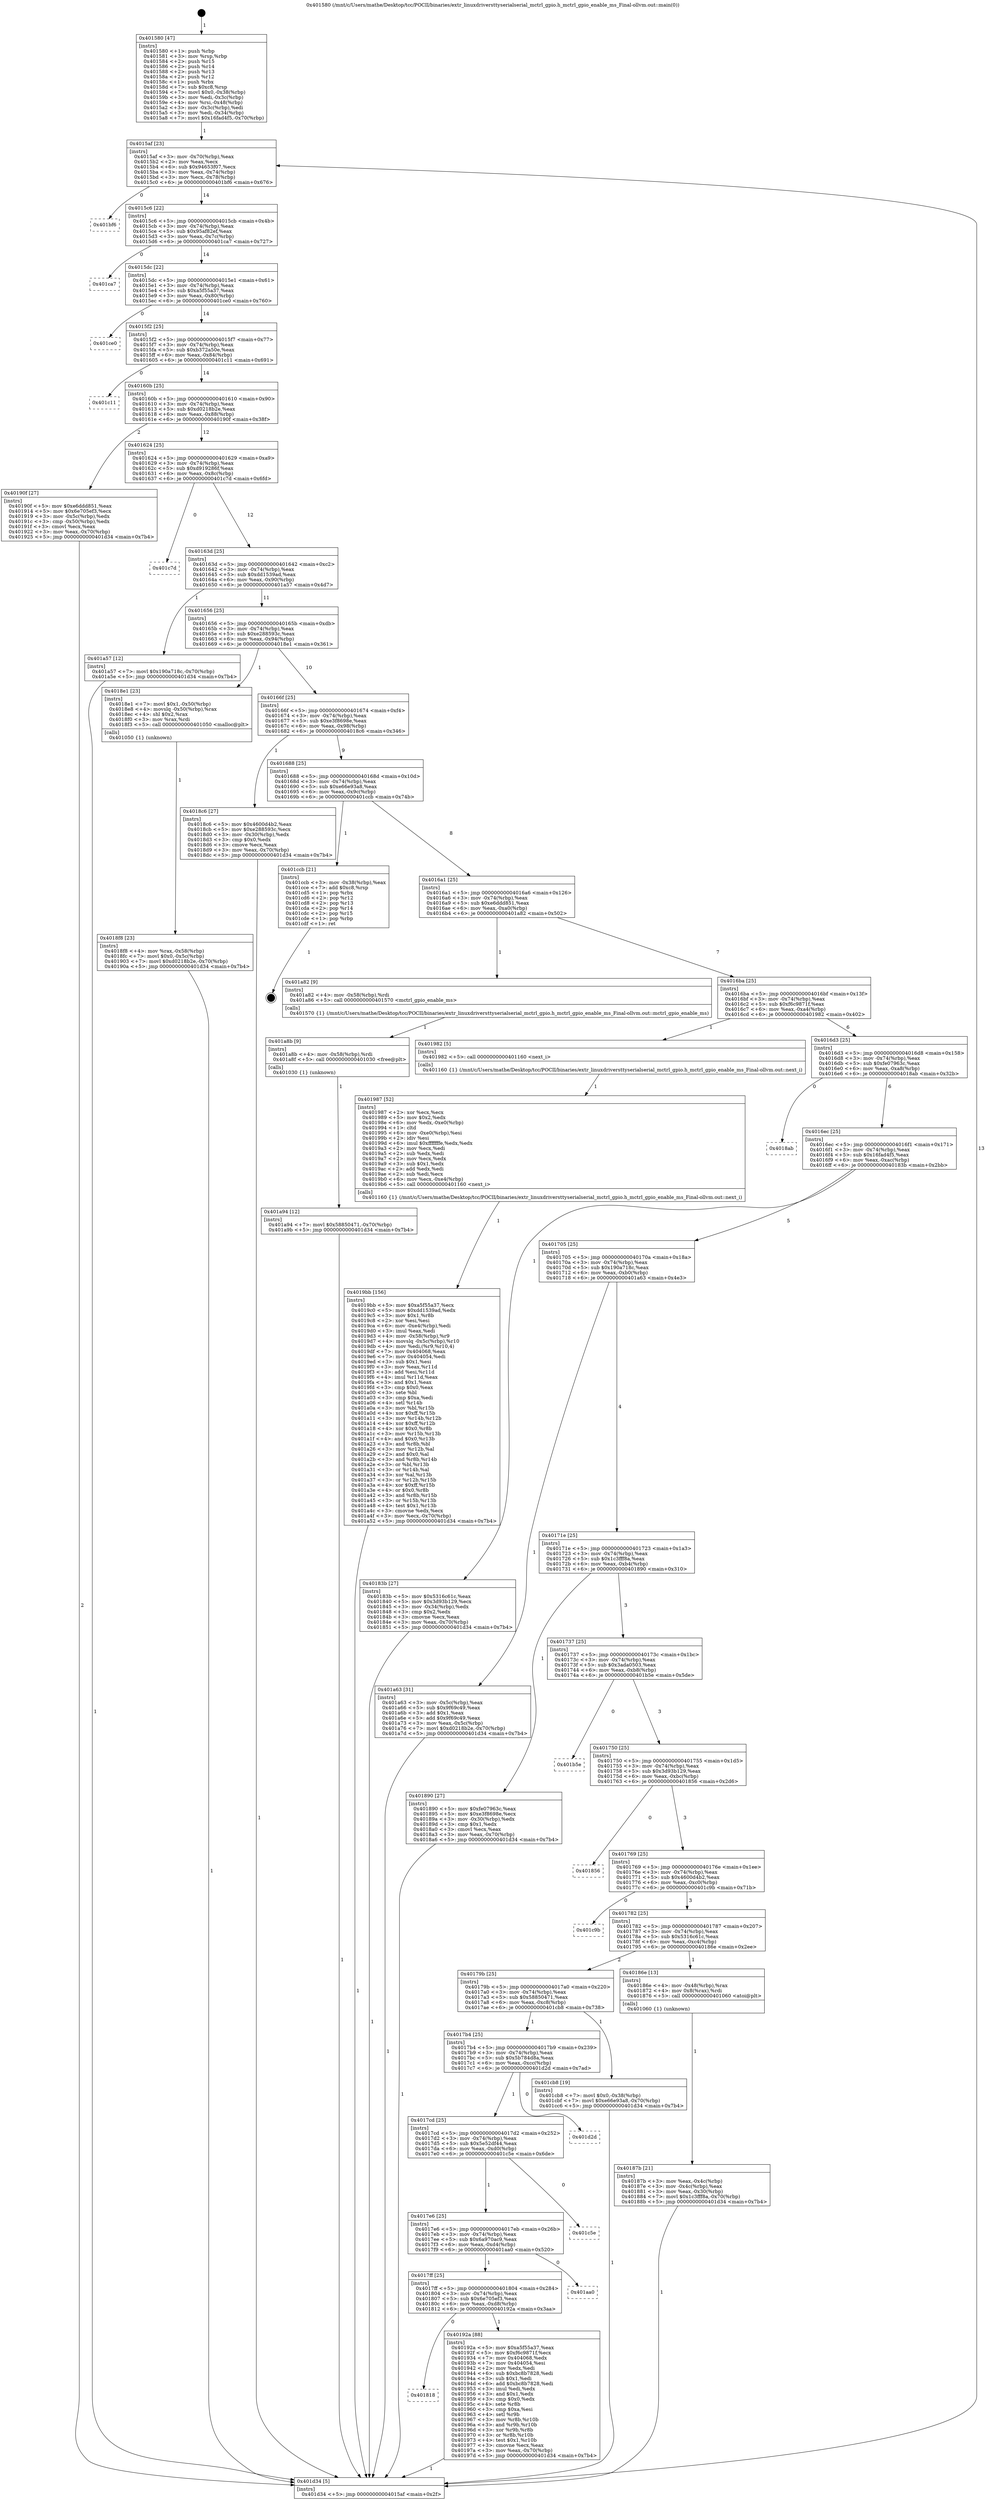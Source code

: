 digraph "0x401580" {
  label = "0x401580 (/mnt/c/Users/mathe/Desktop/tcc/POCII/binaries/extr_linuxdriversttyserialserial_mctrl_gpio.h_mctrl_gpio_enable_ms_Final-ollvm.out::main(0))"
  labelloc = "t"
  node[shape=record]

  Entry [label="",width=0.3,height=0.3,shape=circle,fillcolor=black,style=filled]
  "0x4015af" [label="{
     0x4015af [23]\l
     | [instrs]\l
     &nbsp;&nbsp;0x4015af \<+3\>: mov -0x70(%rbp),%eax\l
     &nbsp;&nbsp;0x4015b2 \<+2\>: mov %eax,%ecx\l
     &nbsp;&nbsp;0x4015b4 \<+6\>: sub $0x94653f07,%ecx\l
     &nbsp;&nbsp;0x4015ba \<+3\>: mov %eax,-0x74(%rbp)\l
     &nbsp;&nbsp;0x4015bd \<+3\>: mov %ecx,-0x78(%rbp)\l
     &nbsp;&nbsp;0x4015c0 \<+6\>: je 0000000000401bf6 \<main+0x676\>\l
  }"]
  "0x401bf6" [label="{
     0x401bf6\l
  }", style=dashed]
  "0x4015c6" [label="{
     0x4015c6 [22]\l
     | [instrs]\l
     &nbsp;&nbsp;0x4015c6 \<+5\>: jmp 00000000004015cb \<main+0x4b\>\l
     &nbsp;&nbsp;0x4015cb \<+3\>: mov -0x74(%rbp),%eax\l
     &nbsp;&nbsp;0x4015ce \<+5\>: sub $0x95af82ef,%eax\l
     &nbsp;&nbsp;0x4015d3 \<+3\>: mov %eax,-0x7c(%rbp)\l
     &nbsp;&nbsp;0x4015d6 \<+6\>: je 0000000000401ca7 \<main+0x727\>\l
  }"]
  Exit [label="",width=0.3,height=0.3,shape=circle,fillcolor=black,style=filled,peripheries=2]
  "0x401ca7" [label="{
     0x401ca7\l
  }", style=dashed]
  "0x4015dc" [label="{
     0x4015dc [22]\l
     | [instrs]\l
     &nbsp;&nbsp;0x4015dc \<+5\>: jmp 00000000004015e1 \<main+0x61\>\l
     &nbsp;&nbsp;0x4015e1 \<+3\>: mov -0x74(%rbp),%eax\l
     &nbsp;&nbsp;0x4015e4 \<+5\>: sub $0xa5f55a37,%eax\l
     &nbsp;&nbsp;0x4015e9 \<+3\>: mov %eax,-0x80(%rbp)\l
     &nbsp;&nbsp;0x4015ec \<+6\>: je 0000000000401ce0 \<main+0x760\>\l
  }"]
  "0x401a94" [label="{
     0x401a94 [12]\l
     | [instrs]\l
     &nbsp;&nbsp;0x401a94 \<+7\>: movl $0x58850471,-0x70(%rbp)\l
     &nbsp;&nbsp;0x401a9b \<+5\>: jmp 0000000000401d34 \<main+0x7b4\>\l
  }"]
  "0x401ce0" [label="{
     0x401ce0\l
  }", style=dashed]
  "0x4015f2" [label="{
     0x4015f2 [25]\l
     | [instrs]\l
     &nbsp;&nbsp;0x4015f2 \<+5\>: jmp 00000000004015f7 \<main+0x77\>\l
     &nbsp;&nbsp;0x4015f7 \<+3\>: mov -0x74(%rbp),%eax\l
     &nbsp;&nbsp;0x4015fa \<+5\>: sub $0xb372a50e,%eax\l
     &nbsp;&nbsp;0x4015ff \<+6\>: mov %eax,-0x84(%rbp)\l
     &nbsp;&nbsp;0x401605 \<+6\>: je 0000000000401c11 \<main+0x691\>\l
  }"]
  "0x401a8b" [label="{
     0x401a8b [9]\l
     | [instrs]\l
     &nbsp;&nbsp;0x401a8b \<+4\>: mov -0x58(%rbp),%rdi\l
     &nbsp;&nbsp;0x401a8f \<+5\>: call 0000000000401030 \<free@plt\>\l
     | [calls]\l
     &nbsp;&nbsp;0x401030 \{1\} (unknown)\l
  }"]
  "0x401c11" [label="{
     0x401c11\l
  }", style=dashed]
  "0x40160b" [label="{
     0x40160b [25]\l
     | [instrs]\l
     &nbsp;&nbsp;0x40160b \<+5\>: jmp 0000000000401610 \<main+0x90\>\l
     &nbsp;&nbsp;0x401610 \<+3\>: mov -0x74(%rbp),%eax\l
     &nbsp;&nbsp;0x401613 \<+5\>: sub $0xd0218b2e,%eax\l
     &nbsp;&nbsp;0x401618 \<+6\>: mov %eax,-0x88(%rbp)\l
     &nbsp;&nbsp;0x40161e \<+6\>: je 000000000040190f \<main+0x38f\>\l
  }"]
  "0x4019bb" [label="{
     0x4019bb [156]\l
     | [instrs]\l
     &nbsp;&nbsp;0x4019bb \<+5\>: mov $0xa5f55a37,%ecx\l
     &nbsp;&nbsp;0x4019c0 \<+5\>: mov $0xdd1539ad,%edx\l
     &nbsp;&nbsp;0x4019c5 \<+3\>: mov $0x1,%r8b\l
     &nbsp;&nbsp;0x4019c8 \<+2\>: xor %esi,%esi\l
     &nbsp;&nbsp;0x4019ca \<+6\>: mov -0xe4(%rbp),%edi\l
     &nbsp;&nbsp;0x4019d0 \<+3\>: imul %eax,%edi\l
     &nbsp;&nbsp;0x4019d3 \<+4\>: mov -0x58(%rbp),%r9\l
     &nbsp;&nbsp;0x4019d7 \<+4\>: movslq -0x5c(%rbp),%r10\l
     &nbsp;&nbsp;0x4019db \<+4\>: mov %edi,(%r9,%r10,4)\l
     &nbsp;&nbsp;0x4019df \<+7\>: mov 0x404068,%eax\l
     &nbsp;&nbsp;0x4019e6 \<+7\>: mov 0x404054,%edi\l
     &nbsp;&nbsp;0x4019ed \<+3\>: sub $0x1,%esi\l
     &nbsp;&nbsp;0x4019f0 \<+3\>: mov %eax,%r11d\l
     &nbsp;&nbsp;0x4019f3 \<+3\>: add %esi,%r11d\l
     &nbsp;&nbsp;0x4019f6 \<+4\>: imul %r11d,%eax\l
     &nbsp;&nbsp;0x4019fa \<+3\>: and $0x1,%eax\l
     &nbsp;&nbsp;0x4019fd \<+3\>: cmp $0x0,%eax\l
     &nbsp;&nbsp;0x401a00 \<+3\>: sete %bl\l
     &nbsp;&nbsp;0x401a03 \<+3\>: cmp $0xa,%edi\l
     &nbsp;&nbsp;0x401a06 \<+4\>: setl %r14b\l
     &nbsp;&nbsp;0x401a0a \<+3\>: mov %bl,%r15b\l
     &nbsp;&nbsp;0x401a0d \<+4\>: xor $0xff,%r15b\l
     &nbsp;&nbsp;0x401a11 \<+3\>: mov %r14b,%r12b\l
     &nbsp;&nbsp;0x401a14 \<+4\>: xor $0xff,%r12b\l
     &nbsp;&nbsp;0x401a18 \<+4\>: xor $0x0,%r8b\l
     &nbsp;&nbsp;0x401a1c \<+3\>: mov %r15b,%r13b\l
     &nbsp;&nbsp;0x401a1f \<+4\>: and $0x0,%r13b\l
     &nbsp;&nbsp;0x401a23 \<+3\>: and %r8b,%bl\l
     &nbsp;&nbsp;0x401a26 \<+3\>: mov %r12b,%al\l
     &nbsp;&nbsp;0x401a29 \<+2\>: and $0x0,%al\l
     &nbsp;&nbsp;0x401a2b \<+3\>: and %r8b,%r14b\l
     &nbsp;&nbsp;0x401a2e \<+3\>: or %bl,%r13b\l
     &nbsp;&nbsp;0x401a31 \<+3\>: or %r14b,%al\l
     &nbsp;&nbsp;0x401a34 \<+3\>: xor %al,%r13b\l
     &nbsp;&nbsp;0x401a37 \<+3\>: or %r12b,%r15b\l
     &nbsp;&nbsp;0x401a3a \<+4\>: xor $0xff,%r15b\l
     &nbsp;&nbsp;0x401a3e \<+4\>: or $0x0,%r8b\l
     &nbsp;&nbsp;0x401a42 \<+3\>: and %r8b,%r15b\l
     &nbsp;&nbsp;0x401a45 \<+3\>: or %r15b,%r13b\l
     &nbsp;&nbsp;0x401a48 \<+4\>: test $0x1,%r13b\l
     &nbsp;&nbsp;0x401a4c \<+3\>: cmovne %edx,%ecx\l
     &nbsp;&nbsp;0x401a4f \<+3\>: mov %ecx,-0x70(%rbp)\l
     &nbsp;&nbsp;0x401a52 \<+5\>: jmp 0000000000401d34 \<main+0x7b4\>\l
  }"]
  "0x40190f" [label="{
     0x40190f [27]\l
     | [instrs]\l
     &nbsp;&nbsp;0x40190f \<+5\>: mov $0xe6ddd851,%eax\l
     &nbsp;&nbsp;0x401914 \<+5\>: mov $0x6e705ef3,%ecx\l
     &nbsp;&nbsp;0x401919 \<+3\>: mov -0x5c(%rbp),%edx\l
     &nbsp;&nbsp;0x40191c \<+3\>: cmp -0x50(%rbp),%edx\l
     &nbsp;&nbsp;0x40191f \<+3\>: cmovl %ecx,%eax\l
     &nbsp;&nbsp;0x401922 \<+3\>: mov %eax,-0x70(%rbp)\l
     &nbsp;&nbsp;0x401925 \<+5\>: jmp 0000000000401d34 \<main+0x7b4\>\l
  }"]
  "0x401624" [label="{
     0x401624 [25]\l
     | [instrs]\l
     &nbsp;&nbsp;0x401624 \<+5\>: jmp 0000000000401629 \<main+0xa9\>\l
     &nbsp;&nbsp;0x401629 \<+3\>: mov -0x74(%rbp),%eax\l
     &nbsp;&nbsp;0x40162c \<+5\>: sub $0xd919286f,%eax\l
     &nbsp;&nbsp;0x401631 \<+6\>: mov %eax,-0x8c(%rbp)\l
     &nbsp;&nbsp;0x401637 \<+6\>: je 0000000000401c7d \<main+0x6fd\>\l
  }"]
  "0x401987" [label="{
     0x401987 [52]\l
     | [instrs]\l
     &nbsp;&nbsp;0x401987 \<+2\>: xor %ecx,%ecx\l
     &nbsp;&nbsp;0x401989 \<+5\>: mov $0x2,%edx\l
     &nbsp;&nbsp;0x40198e \<+6\>: mov %edx,-0xe0(%rbp)\l
     &nbsp;&nbsp;0x401994 \<+1\>: cltd\l
     &nbsp;&nbsp;0x401995 \<+6\>: mov -0xe0(%rbp),%esi\l
     &nbsp;&nbsp;0x40199b \<+2\>: idiv %esi\l
     &nbsp;&nbsp;0x40199d \<+6\>: imul $0xfffffffe,%edx,%edx\l
     &nbsp;&nbsp;0x4019a3 \<+2\>: mov %ecx,%edi\l
     &nbsp;&nbsp;0x4019a5 \<+2\>: sub %edx,%edi\l
     &nbsp;&nbsp;0x4019a7 \<+2\>: mov %ecx,%edx\l
     &nbsp;&nbsp;0x4019a9 \<+3\>: sub $0x1,%edx\l
     &nbsp;&nbsp;0x4019ac \<+2\>: add %edx,%edi\l
     &nbsp;&nbsp;0x4019ae \<+2\>: sub %edi,%ecx\l
     &nbsp;&nbsp;0x4019b0 \<+6\>: mov %ecx,-0xe4(%rbp)\l
     &nbsp;&nbsp;0x4019b6 \<+5\>: call 0000000000401160 \<next_i\>\l
     | [calls]\l
     &nbsp;&nbsp;0x401160 \{1\} (/mnt/c/Users/mathe/Desktop/tcc/POCII/binaries/extr_linuxdriversttyserialserial_mctrl_gpio.h_mctrl_gpio_enable_ms_Final-ollvm.out::next_i)\l
  }"]
  "0x401c7d" [label="{
     0x401c7d\l
  }", style=dashed]
  "0x40163d" [label="{
     0x40163d [25]\l
     | [instrs]\l
     &nbsp;&nbsp;0x40163d \<+5\>: jmp 0000000000401642 \<main+0xc2\>\l
     &nbsp;&nbsp;0x401642 \<+3\>: mov -0x74(%rbp),%eax\l
     &nbsp;&nbsp;0x401645 \<+5\>: sub $0xdd1539ad,%eax\l
     &nbsp;&nbsp;0x40164a \<+6\>: mov %eax,-0x90(%rbp)\l
     &nbsp;&nbsp;0x401650 \<+6\>: je 0000000000401a57 \<main+0x4d7\>\l
  }"]
  "0x401818" [label="{
     0x401818\l
  }", style=dashed]
  "0x401a57" [label="{
     0x401a57 [12]\l
     | [instrs]\l
     &nbsp;&nbsp;0x401a57 \<+7\>: movl $0x190a718c,-0x70(%rbp)\l
     &nbsp;&nbsp;0x401a5e \<+5\>: jmp 0000000000401d34 \<main+0x7b4\>\l
  }"]
  "0x401656" [label="{
     0x401656 [25]\l
     | [instrs]\l
     &nbsp;&nbsp;0x401656 \<+5\>: jmp 000000000040165b \<main+0xdb\>\l
     &nbsp;&nbsp;0x40165b \<+3\>: mov -0x74(%rbp),%eax\l
     &nbsp;&nbsp;0x40165e \<+5\>: sub $0xe288593c,%eax\l
     &nbsp;&nbsp;0x401663 \<+6\>: mov %eax,-0x94(%rbp)\l
     &nbsp;&nbsp;0x401669 \<+6\>: je 00000000004018e1 \<main+0x361\>\l
  }"]
  "0x40192a" [label="{
     0x40192a [88]\l
     | [instrs]\l
     &nbsp;&nbsp;0x40192a \<+5\>: mov $0xa5f55a37,%eax\l
     &nbsp;&nbsp;0x40192f \<+5\>: mov $0xf6c9871f,%ecx\l
     &nbsp;&nbsp;0x401934 \<+7\>: mov 0x404068,%edx\l
     &nbsp;&nbsp;0x40193b \<+7\>: mov 0x404054,%esi\l
     &nbsp;&nbsp;0x401942 \<+2\>: mov %edx,%edi\l
     &nbsp;&nbsp;0x401944 \<+6\>: sub $0xbc8b7828,%edi\l
     &nbsp;&nbsp;0x40194a \<+3\>: sub $0x1,%edi\l
     &nbsp;&nbsp;0x40194d \<+6\>: add $0xbc8b7828,%edi\l
     &nbsp;&nbsp;0x401953 \<+3\>: imul %edi,%edx\l
     &nbsp;&nbsp;0x401956 \<+3\>: and $0x1,%edx\l
     &nbsp;&nbsp;0x401959 \<+3\>: cmp $0x0,%edx\l
     &nbsp;&nbsp;0x40195c \<+4\>: sete %r8b\l
     &nbsp;&nbsp;0x401960 \<+3\>: cmp $0xa,%esi\l
     &nbsp;&nbsp;0x401963 \<+4\>: setl %r9b\l
     &nbsp;&nbsp;0x401967 \<+3\>: mov %r8b,%r10b\l
     &nbsp;&nbsp;0x40196a \<+3\>: and %r9b,%r10b\l
     &nbsp;&nbsp;0x40196d \<+3\>: xor %r9b,%r8b\l
     &nbsp;&nbsp;0x401970 \<+3\>: or %r8b,%r10b\l
     &nbsp;&nbsp;0x401973 \<+4\>: test $0x1,%r10b\l
     &nbsp;&nbsp;0x401977 \<+3\>: cmovne %ecx,%eax\l
     &nbsp;&nbsp;0x40197a \<+3\>: mov %eax,-0x70(%rbp)\l
     &nbsp;&nbsp;0x40197d \<+5\>: jmp 0000000000401d34 \<main+0x7b4\>\l
  }"]
  "0x4018e1" [label="{
     0x4018e1 [23]\l
     | [instrs]\l
     &nbsp;&nbsp;0x4018e1 \<+7\>: movl $0x1,-0x50(%rbp)\l
     &nbsp;&nbsp;0x4018e8 \<+4\>: movslq -0x50(%rbp),%rax\l
     &nbsp;&nbsp;0x4018ec \<+4\>: shl $0x2,%rax\l
     &nbsp;&nbsp;0x4018f0 \<+3\>: mov %rax,%rdi\l
     &nbsp;&nbsp;0x4018f3 \<+5\>: call 0000000000401050 \<malloc@plt\>\l
     | [calls]\l
     &nbsp;&nbsp;0x401050 \{1\} (unknown)\l
  }"]
  "0x40166f" [label="{
     0x40166f [25]\l
     | [instrs]\l
     &nbsp;&nbsp;0x40166f \<+5\>: jmp 0000000000401674 \<main+0xf4\>\l
     &nbsp;&nbsp;0x401674 \<+3\>: mov -0x74(%rbp),%eax\l
     &nbsp;&nbsp;0x401677 \<+5\>: sub $0xe3f8698e,%eax\l
     &nbsp;&nbsp;0x40167c \<+6\>: mov %eax,-0x98(%rbp)\l
     &nbsp;&nbsp;0x401682 \<+6\>: je 00000000004018c6 \<main+0x346\>\l
  }"]
  "0x4017ff" [label="{
     0x4017ff [25]\l
     | [instrs]\l
     &nbsp;&nbsp;0x4017ff \<+5\>: jmp 0000000000401804 \<main+0x284\>\l
     &nbsp;&nbsp;0x401804 \<+3\>: mov -0x74(%rbp),%eax\l
     &nbsp;&nbsp;0x401807 \<+5\>: sub $0x6e705ef3,%eax\l
     &nbsp;&nbsp;0x40180c \<+6\>: mov %eax,-0xd8(%rbp)\l
     &nbsp;&nbsp;0x401812 \<+6\>: je 000000000040192a \<main+0x3aa\>\l
  }"]
  "0x4018c6" [label="{
     0x4018c6 [27]\l
     | [instrs]\l
     &nbsp;&nbsp;0x4018c6 \<+5\>: mov $0x4600d4b2,%eax\l
     &nbsp;&nbsp;0x4018cb \<+5\>: mov $0xe288593c,%ecx\l
     &nbsp;&nbsp;0x4018d0 \<+3\>: mov -0x30(%rbp),%edx\l
     &nbsp;&nbsp;0x4018d3 \<+3\>: cmp $0x0,%edx\l
     &nbsp;&nbsp;0x4018d6 \<+3\>: cmove %ecx,%eax\l
     &nbsp;&nbsp;0x4018d9 \<+3\>: mov %eax,-0x70(%rbp)\l
     &nbsp;&nbsp;0x4018dc \<+5\>: jmp 0000000000401d34 \<main+0x7b4\>\l
  }"]
  "0x401688" [label="{
     0x401688 [25]\l
     | [instrs]\l
     &nbsp;&nbsp;0x401688 \<+5\>: jmp 000000000040168d \<main+0x10d\>\l
     &nbsp;&nbsp;0x40168d \<+3\>: mov -0x74(%rbp),%eax\l
     &nbsp;&nbsp;0x401690 \<+5\>: sub $0xe66e93a8,%eax\l
     &nbsp;&nbsp;0x401695 \<+6\>: mov %eax,-0x9c(%rbp)\l
     &nbsp;&nbsp;0x40169b \<+6\>: je 0000000000401ccb \<main+0x74b\>\l
  }"]
  "0x401aa0" [label="{
     0x401aa0\l
  }", style=dashed]
  "0x401ccb" [label="{
     0x401ccb [21]\l
     | [instrs]\l
     &nbsp;&nbsp;0x401ccb \<+3\>: mov -0x38(%rbp),%eax\l
     &nbsp;&nbsp;0x401cce \<+7\>: add $0xc8,%rsp\l
     &nbsp;&nbsp;0x401cd5 \<+1\>: pop %rbx\l
     &nbsp;&nbsp;0x401cd6 \<+2\>: pop %r12\l
     &nbsp;&nbsp;0x401cd8 \<+2\>: pop %r13\l
     &nbsp;&nbsp;0x401cda \<+2\>: pop %r14\l
     &nbsp;&nbsp;0x401cdc \<+2\>: pop %r15\l
     &nbsp;&nbsp;0x401cde \<+1\>: pop %rbp\l
     &nbsp;&nbsp;0x401cdf \<+1\>: ret\l
  }"]
  "0x4016a1" [label="{
     0x4016a1 [25]\l
     | [instrs]\l
     &nbsp;&nbsp;0x4016a1 \<+5\>: jmp 00000000004016a6 \<main+0x126\>\l
     &nbsp;&nbsp;0x4016a6 \<+3\>: mov -0x74(%rbp),%eax\l
     &nbsp;&nbsp;0x4016a9 \<+5\>: sub $0xe6ddd851,%eax\l
     &nbsp;&nbsp;0x4016ae \<+6\>: mov %eax,-0xa0(%rbp)\l
     &nbsp;&nbsp;0x4016b4 \<+6\>: je 0000000000401a82 \<main+0x502\>\l
  }"]
  "0x4017e6" [label="{
     0x4017e6 [25]\l
     | [instrs]\l
     &nbsp;&nbsp;0x4017e6 \<+5\>: jmp 00000000004017eb \<main+0x26b\>\l
     &nbsp;&nbsp;0x4017eb \<+3\>: mov -0x74(%rbp),%eax\l
     &nbsp;&nbsp;0x4017ee \<+5\>: sub $0x6a970ac9,%eax\l
     &nbsp;&nbsp;0x4017f3 \<+6\>: mov %eax,-0xd4(%rbp)\l
     &nbsp;&nbsp;0x4017f9 \<+6\>: je 0000000000401aa0 \<main+0x520\>\l
  }"]
  "0x401a82" [label="{
     0x401a82 [9]\l
     | [instrs]\l
     &nbsp;&nbsp;0x401a82 \<+4\>: mov -0x58(%rbp),%rdi\l
     &nbsp;&nbsp;0x401a86 \<+5\>: call 0000000000401570 \<mctrl_gpio_enable_ms\>\l
     | [calls]\l
     &nbsp;&nbsp;0x401570 \{1\} (/mnt/c/Users/mathe/Desktop/tcc/POCII/binaries/extr_linuxdriversttyserialserial_mctrl_gpio.h_mctrl_gpio_enable_ms_Final-ollvm.out::mctrl_gpio_enable_ms)\l
  }"]
  "0x4016ba" [label="{
     0x4016ba [25]\l
     | [instrs]\l
     &nbsp;&nbsp;0x4016ba \<+5\>: jmp 00000000004016bf \<main+0x13f\>\l
     &nbsp;&nbsp;0x4016bf \<+3\>: mov -0x74(%rbp),%eax\l
     &nbsp;&nbsp;0x4016c2 \<+5\>: sub $0xf6c9871f,%eax\l
     &nbsp;&nbsp;0x4016c7 \<+6\>: mov %eax,-0xa4(%rbp)\l
     &nbsp;&nbsp;0x4016cd \<+6\>: je 0000000000401982 \<main+0x402\>\l
  }"]
  "0x401c5e" [label="{
     0x401c5e\l
  }", style=dashed]
  "0x401982" [label="{
     0x401982 [5]\l
     | [instrs]\l
     &nbsp;&nbsp;0x401982 \<+5\>: call 0000000000401160 \<next_i\>\l
     | [calls]\l
     &nbsp;&nbsp;0x401160 \{1\} (/mnt/c/Users/mathe/Desktop/tcc/POCII/binaries/extr_linuxdriversttyserialserial_mctrl_gpio.h_mctrl_gpio_enable_ms_Final-ollvm.out::next_i)\l
  }"]
  "0x4016d3" [label="{
     0x4016d3 [25]\l
     | [instrs]\l
     &nbsp;&nbsp;0x4016d3 \<+5\>: jmp 00000000004016d8 \<main+0x158\>\l
     &nbsp;&nbsp;0x4016d8 \<+3\>: mov -0x74(%rbp),%eax\l
     &nbsp;&nbsp;0x4016db \<+5\>: sub $0xfe07963c,%eax\l
     &nbsp;&nbsp;0x4016e0 \<+6\>: mov %eax,-0xa8(%rbp)\l
     &nbsp;&nbsp;0x4016e6 \<+6\>: je 00000000004018ab \<main+0x32b\>\l
  }"]
  "0x4017cd" [label="{
     0x4017cd [25]\l
     | [instrs]\l
     &nbsp;&nbsp;0x4017cd \<+5\>: jmp 00000000004017d2 \<main+0x252\>\l
     &nbsp;&nbsp;0x4017d2 \<+3\>: mov -0x74(%rbp),%eax\l
     &nbsp;&nbsp;0x4017d5 \<+5\>: sub $0x5e52df44,%eax\l
     &nbsp;&nbsp;0x4017da \<+6\>: mov %eax,-0xd0(%rbp)\l
     &nbsp;&nbsp;0x4017e0 \<+6\>: je 0000000000401c5e \<main+0x6de\>\l
  }"]
  "0x4018ab" [label="{
     0x4018ab\l
  }", style=dashed]
  "0x4016ec" [label="{
     0x4016ec [25]\l
     | [instrs]\l
     &nbsp;&nbsp;0x4016ec \<+5\>: jmp 00000000004016f1 \<main+0x171\>\l
     &nbsp;&nbsp;0x4016f1 \<+3\>: mov -0x74(%rbp),%eax\l
     &nbsp;&nbsp;0x4016f4 \<+5\>: sub $0x16fad4f5,%eax\l
     &nbsp;&nbsp;0x4016f9 \<+6\>: mov %eax,-0xac(%rbp)\l
     &nbsp;&nbsp;0x4016ff \<+6\>: je 000000000040183b \<main+0x2bb\>\l
  }"]
  "0x401d2d" [label="{
     0x401d2d\l
  }", style=dashed]
  "0x40183b" [label="{
     0x40183b [27]\l
     | [instrs]\l
     &nbsp;&nbsp;0x40183b \<+5\>: mov $0x5316c61c,%eax\l
     &nbsp;&nbsp;0x401840 \<+5\>: mov $0x3d93b129,%ecx\l
     &nbsp;&nbsp;0x401845 \<+3\>: mov -0x34(%rbp),%edx\l
     &nbsp;&nbsp;0x401848 \<+3\>: cmp $0x2,%edx\l
     &nbsp;&nbsp;0x40184b \<+3\>: cmovne %ecx,%eax\l
     &nbsp;&nbsp;0x40184e \<+3\>: mov %eax,-0x70(%rbp)\l
     &nbsp;&nbsp;0x401851 \<+5\>: jmp 0000000000401d34 \<main+0x7b4\>\l
  }"]
  "0x401705" [label="{
     0x401705 [25]\l
     | [instrs]\l
     &nbsp;&nbsp;0x401705 \<+5\>: jmp 000000000040170a \<main+0x18a\>\l
     &nbsp;&nbsp;0x40170a \<+3\>: mov -0x74(%rbp),%eax\l
     &nbsp;&nbsp;0x40170d \<+5\>: sub $0x190a718c,%eax\l
     &nbsp;&nbsp;0x401712 \<+6\>: mov %eax,-0xb0(%rbp)\l
     &nbsp;&nbsp;0x401718 \<+6\>: je 0000000000401a63 \<main+0x4e3\>\l
  }"]
  "0x401d34" [label="{
     0x401d34 [5]\l
     | [instrs]\l
     &nbsp;&nbsp;0x401d34 \<+5\>: jmp 00000000004015af \<main+0x2f\>\l
  }"]
  "0x401580" [label="{
     0x401580 [47]\l
     | [instrs]\l
     &nbsp;&nbsp;0x401580 \<+1\>: push %rbp\l
     &nbsp;&nbsp;0x401581 \<+3\>: mov %rsp,%rbp\l
     &nbsp;&nbsp;0x401584 \<+2\>: push %r15\l
     &nbsp;&nbsp;0x401586 \<+2\>: push %r14\l
     &nbsp;&nbsp;0x401588 \<+2\>: push %r13\l
     &nbsp;&nbsp;0x40158a \<+2\>: push %r12\l
     &nbsp;&nbsp;0x40158c \<+1\>: push %rbx\l
     &nbsp;&nbsp;0x40158d \<+7\>: sub $0xc8,%rsp\l
     &nbsp;&nbsp;0x401594 \<+7\>: movl $0x0,-0x38(%rbp)\l
     &nbsp;&nbsp;0x40159b \<+3\>: mov %edi,-0x3c(%rbp)\l
     &nbsp;&nbsp;0x40159e \<+4\>: mov %rsi,-0x48(%rbp)\l
     &nbsp;&nbsp;0x4015a2 \<+3\>: mov -0x3c(%rbp),%edi\l
     &nbsp;&nbsp;0x4015a5 \<+3\>: mov %edi,-0x34(%rbp)\l
     &nbsp;&nbsp;0x4015a8 \<+7\>: movl $0x16fad4f5,-0x70(%rbp)\l
  }"]
  "0x4017b4" [label="{
     0x4017b4 [25]\l
     | [instrs]\l
     &nbsp;&nbsp;0x4017b4 \<+5\>: jmp 00000000004017b9 \<main+0x239\>\l
     &nbsp;&nbsp;0x4017b9 \<+3\>: mov -0x74(%rbp),%eax\l
     &nbsp;&nbsp;0x4017bc \<+5\>: sub $0x5b784d8a,%eax\l
     &nbsp;&nbsp;0x4017c1 \<+6\>: mov %eax,-0xcc(%rbp)\l
     &nbsp;&nbsp;0x4017c7 \<+6\>: je 0000000000401d2d \<main+0x7ad\>\l
  }"]
  "0x401a63" [label="{
     0x401a63 [31]\l
     | [instrs]\l
     &nbsp;&nbsp;0x401a63 \<+3\>: mov -0x5c(%rbp),%eax\l
     &nbsp;&nbsp;0x401a66 \<+5\>: sub $0x9f69c49,%eax\l
     &nbsp;&nbsp;0x401a6b \<+3\>: add $0x1,%eax\l
     &nbsp;&nbsp;0x401a6e \<+5\>: add $0x9f69c49,%eax\l
     &nbsp;&nbsp;0x401a73 \<+3\>: mov %eax,-0x5c(%rbp)\l
     &nbsp;&nbsp;0x401a76 \<+7\>: movl $0xd0218b2e,-0x70(%rbp)\l
     &nbsp;&nbsp;0x401a7d \<+5\>: jmp 0000000000401d34 \<main+0x7b4\>\l
  }"]
  "0x40171e" [label="{
     0x40171e [25]\l
     | [instrs]\l
     &nbsp;&nbsp;0x40171e \<+5\>: jmp 0000000000401723 \<main+0x1a3\>\l
     &nbsp;&nbsp;0x401723 \<+3\>: mov -0x74(%rbp),%eax\l
     &nbsp;&nbsp;0x401726 \<+5\>: sub $0x1c3fff8a,%eax\l
     &nbsp;&nbsp;0x40172b \<+6\>: mov %eax,-0xb4(%rbp)\l
     &nbsp;&nbsp;0x401731 \<+6\>: je 0000000000401890 \<main+0x310\>\l
  }"]
  "0x401cb8" [label="{
     0x401cb8 [19]\l
     | [instrs]\l
     &nbsp;&nbsp;0x401cb8 \<+7\>: movl $0x0,-0x38(%rbp)\l
     &nbsp;&nbsp;0x401cbf \<+7\>: movl $0xe66e93a8,-0x70(%rbp)\l
     &nbsp;&nbsp;0x401cc6 \<+5\>: jmp 0000000000401d34 \<main+0x7b4\>\l
  }"]
  "0x401890" [label="{
     0x401890 [27]\l
     | [instrs]\l
     &nbsp;&nbsp;0x401890 \<+5\>: mov $0xfe07963c,%eax\l
     &nbsp;&nbsp;0x401895 \<+5\>: mov $0xe3f8698e,%ecx\l
     &nbsp;&nbsp;0x40189a \<+3\>: mov -0x30(%rbp),%edx\l
     &nbsp;&nbsp;0x40189d \<+3\>: cmp $0x1,%edx\l
     &nbsp;&nbsp;0x4018a0 \<+3\>: cmovl %ecx,%eax\l
     &nbsp;&nbsp;0x4018a3 \<+3\>: mov %eax,-0x70(%rbp)\l
     &nbsp;&nbsp;0x4018a6 \<+5\>: jmp 0000000000401d34 \<main+0x7b4\>\l
  }"]
  "0x401737" [label="{
     0x401737 [25]\l
     | [instrs]\l
     &nbsp;&nbsp;0x401737 \<+5\>: jmp 000000000040173c \<main+0x1bc\>\l
     &nbsp;&nbsp;0x40173c \<+3\>: mov -0x74(%rbp),%eax\l
     &nbsp;&nbsp;0x40173f \<+5\>: sub $0x3ada0503,%eax\l
     &nbsp;&nbsp;0x401744 \<+6\>: mov %eax,-0xb8(%rbp)\l
     &nbsp;&nbsp;0x40174a \<+6\>: je 0000000000401b5e \<main+0x5de\>\l
  }"]
  "0x4018f8" [label="{
     0x4018f8 [23]\l
     | [instrs]\l
     &nbsp;&nbsp;0x4018f8 \<+4\>: mov %rax,-0x58(%rbp)\l
     &nbsp;&nbsp;0x4018fc \<+7\>: movl $0x0,-0x5c(%rbp)\l
     &nbsp;&nbsp;0x401903 \<+7\>: movl $0xd0218b2e,-0x70(%rbp)\l
     &nbsp;&nbsp;0x40190a \<+5\>: jmp 0000000000401d34 \<main+0x7b4\>\l
  }"]
  "0x401b5e" [label="{
     0x401b5e\l
  }", style=dashed]
  "0x401750" [label="{
     0x401750 [25]\l
     | [instrs]\l
     &nbsp;&nbsp;0x401750 \<+5\>: jmp 0000000000401755 \<main+0x1d5\>\l
     &nbsp;&nbsp;0x401755 \<+3\>: mov -0x74(%rbp),%eax\l
     &nbsp;&nbsp;0x401758 \<+5\>: sub $0x3d93b129,%eax\l
     &nbsp;&nbsp;0x40175d \<+6\>: mov %eax,-0xbc(%rbp)\l
     &nbsp;&nbsp;0x401763 \<+6\>: je 0000000000401856 \<main+0x2d6\>\l
  }"]
  "0x40187b" [label="{
     0x40187b [21]\l
     | [instrs]\l
     &nbsp;&nbsp;0x40187b \<+3\>: mov %eax,-0x4c(%rbp)\l
     &nbsp;&nbsp;0x40187e \<+3\>: mov -0x4c(%rbp),%eax\l
     &nbsp;&nbsp;0x401881 \<+3\>: mov %eax,-0x30(%rbp)\l
     &nbsp;&nbsp;0x401884 \<+7\>: movl $0x1c3fff8a,-0x70(%rbp)\l
     &nbsp;&nbsp;0x40188b \<+5\>: jmp 0000000000401d34 \<main+0x7b4\>\l
  }"]
  "0x401856" [label="{
     0x401856\l
  }", style=dashed]
  "0x401769" [label="{
     0x401769 [25]\l
     | [instrs]\l
     &nbsp;&nbsp;0x401769 \<+5\>: jmp 000000000040176e \<main+0x1ee\>\l
     &nbsp;&nbsp;0x40176e \<+3\>: mov -0x74(%rbp),%eax\l
     &nbsp;&nbsp;0x401771 \<+5\>: sub $0x4600d4b2,%eax\l
     &nbsp;&nbsp;0x401776 \<+6\>: mov %eax,-0xc0(%rbp)\l
     &nbsp;&nbsp;0x40177c \<+6\>: je 0000000000401c9b \<main+0x71b\>\l
  }"]
  "0x40179b" [label="{
     0x40179b [25]\l
     | [instrs]\l
     &nbsp;&nbsp;0x40179b \<+5\>: jmp 00000000004017a0 \<main+0x220\>\l
     &nbsp;&nbsp;0x4017a0 \<+3\>: mov -0x74(%rbp),%eax\l
     &nbsp;&nbsp;0x4017a3 \<+5\>: sub $0x58850471,%eax\l
     &nbsp;&nbsp;0x4017a8 \<+6\>: mov %eax,-0xc8(%rbp)\l
     &nbsp;&nbsp;0x4017ae \<+6\>: je 0000000000401cb8 \<main+0x738\>\l
  }"]
  "0x401c9b" [label="{
     0x401c9b\l
  }", style=dashed]
  "0x401782" [label="{
     0x401782 [25]\l
     | [instrs]\l
     &nbsp;&nbsp;0x401782 \<+5\>: jmp 0000000000401787 \<main+0x207\>\l
     &nbsp;&nbsp;0x401787 \<+3\>: mov -0x74(%rbp),%eax\l
     &nbsp;&nbsp;0x40178a \<+5\>: sub $0x5316c61c,%eax\l
     &nbsp;&nbsp;0x40178f \<+6\>: mov %eax,-0xc4(%rbp)\l
     &nbsp;&nbsp;0x401795 \<+6\>: je 000000000040186e \<main+0x2ee\>\l
  }"]
  "0x40186e" [label="{
     0x40186e [13]\l
     | [instrs]\l
     &nbsp;&nbsp;0x40186e \<+4\>: mov -0x48(%rbp),%rax\l
     &nbsp;&nbsp;0x401872 \<+4\>: mov 0x8(%rax),%rdi\l
     &nbsp;&nbsp;0x401876 \<+5\>: call 0000000000401060 \<atoi@plt\>\l
     | [calls]\l
     &nbsp;&nbsp;0x401060 \{1\} (unknown)\l
  }"]
  Entry -> "0x401580" [label=" 1"]
  "0x4015af" -> "0x401bf6" [label=" 0"]
  "0x4015af" -> "0x4015c6" [label=" 14"]
  "0x401ccb" -> Exit [label=" 1"]
  "0x4015c6" -> "0x401ca7" [label=" 0"]
  "0x4015c6" -> "0x4015dc" [label=" 14"]
  "0x401cb8" -> "0x401d34" [label=" 1"]
  "0x4015dc" -> "0x401ce0" [label=" 0"]
  "0x4015dc" -> "0x4015f2" [label=" 14"]
  "0x401a94" -> "0x401d34" [label=" 1"]
  "0x4015f2" -> "0x401c11" [label=" 0"]
  "0x4015f2" -> "0x40160b" [label=" 14"]
  "0x401a8b" -> "0x401a94" [label=" 1"]
  "0x40160b" -> "0x40190f" [label=" 2"]
  "0x40160b" -> "0x401624" [label=" 12"]
  "0x401a82" -> "0x401a8b" [label=" 1"]
  "0x401624" -> "0x401c7d" [label=" 0"]
  "0x401624" -> "0x40163d" [label=" 12"]
  "0x401a63" -> "0x401d34" [label=" 1"]
  "0x40163d" -> "0x401a57" [label=" 1"]
  "0x40163d" -> "0x401656" [label=" 11"]
  "0x401a57" -> "0x401d34" [label=" 1"]
  "0x401656" -> "0x4018e1" [label=" 1"]
  "0x401656" -> "0x40166f" [label=" 10"]
  "0x4019bb" -> "0x401d34" [label=" 1"]
  "0x40166f" -> "0x4018c6" [label=" 1"]
  "0x40166f" -> "0x401688" [label=" 9"]
  "0x401982" -> "0x401987" [label=" 1"]
  "0x401688" -> "0x401ccb" [label=" 1"]
  "0x401688" -> "0x4016a1" [label=" 8"]
  "0x40192a" -> "0x401d34" [label=" 1"]
  "0x4016a1" -> "0x401a82" [label=" 1"]
  "0x4016a1" -> "0x4016ba" [label=" 7"]
  "0x4017ff" -> "0x40192a" [label=" 1"]
  "0x4016ba" -> "0x401982" [label=" 1"]
  "0x4016ba" -> "0x4016d3" [label=" 6"]
  "0x401987" -> "0x4019bb" [label=" 1"]
  "0x4016d3" -> "0x4018ab" [label=" 0"]
  "0x4016d3" -> "0x4016ec" [label=" 6"]
  "0x4017e6" -> "0x401aa0" [label=" 0"]
  "0x4016ec" -> "0x40183b" [label=" 1"]
  "0x4016ec" -> "0x401705" [label=" 5"]
  "0x40183b" -> "0x401d34" [label=" 1"]
  "0x401580" -> "0x4015af" [label=" 1"]
  "0x401d34" -> "0x4015af" [label=" 13"]
  "0x4017ff" -> "0x401818" [label=" 0"]
  "0x401705" -> "0x401a63" [label=" 1"]
  "0x401705" -> "0x40171e" [label=" 4"]
  "0x4017cd" -> "0x401c5e" [label=" 0"]
  "0x40171e" -> "0x401890" [label=" 1"]
  "0x40171e" -> "0x401737" [label=" 3"]
  "0x4017e6" -> "0x4017ff" [label=" 1"]
  "0x401737" -> "0x401b5e" [label=" 0"]
  "0x401737" -> "0x401750" [label=" 3"]
  "0x4017b4" -> "0x401d2d" [label=" 0"]
  "0x401750" -> "0x401856" [label=" 0"]
  "0x401750" -> "0x401769" [label=" 3"]
  "0x4017cd" -> "0x4017e6" [label=" 1"]
  "0x401769" -> "0x401c9b" [label=" 0"]
  "0x401769" -> "0x401782" [label=" 3"]
  "0x40179b" -> "0x4017b4" [label=" 1"]
  "0x401782" -> "0x40186e" [label=" 1"]
  "0x401782" -> "0x40179b" [label=" 2"]
  "0x40186e" -> "0x40187b" [label=" 1"]
  "0x40187b" -> "0x401d34" [label=" 1"]
  "0x401890" -> "0x401d34" [label=" 1"]
  "0x4018c6" -> "0x401d34" [label=" 1"]
  "0x4018e1" -> "0x4018f8" [label=" 1"]
  "0x4018f8" -> "0x401d34" [label=" 1"]
  "0x40190f" -> "0x401d34" [label=" 2"]
  "0x4017b4" -> "0x4017cd" [label=" 1"]
  "0x40179b" -> "0x401cb8" [label=" 1"]
}
